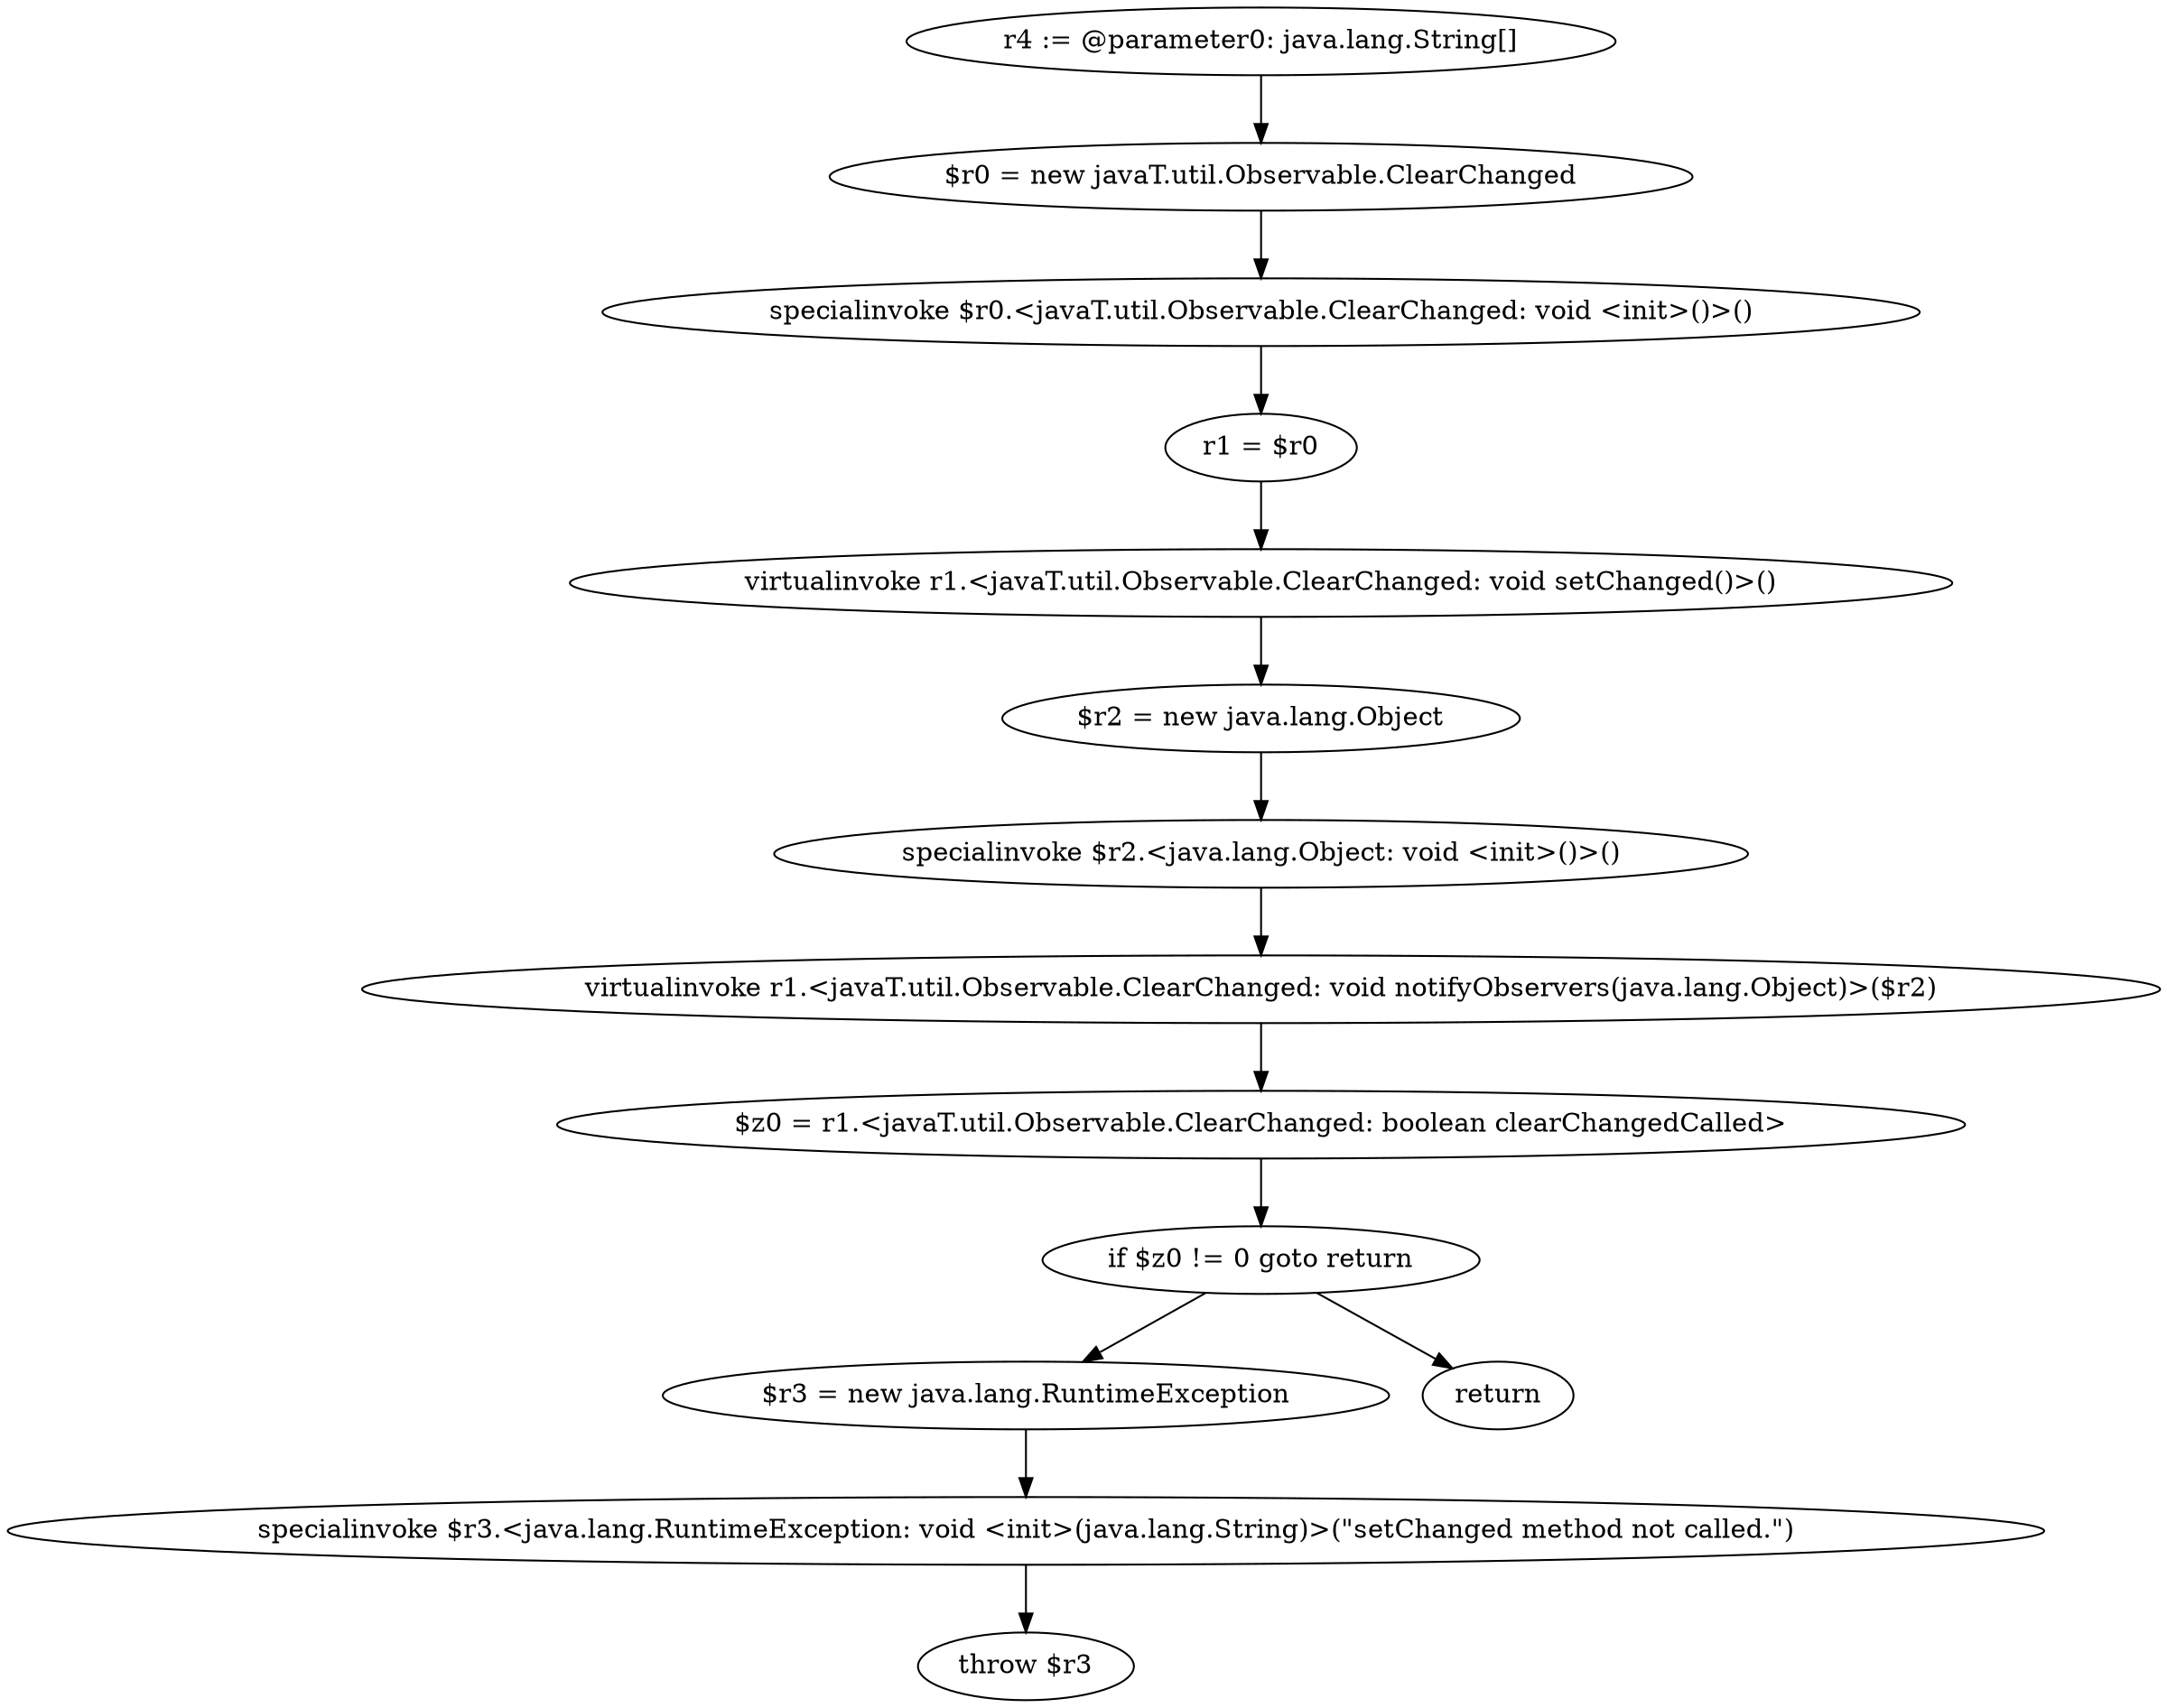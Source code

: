 digraph "unitGraph" {
    "r4 := @parameter0: java.lang.String[]"
    "$r0 = new javaT.util.Observable.ClearChanged"
    "specialinvoke $r0.<javaT.util.Observable.ClearChanged: void <init>()>()"
    "r1 = $r0"
    "virtualinvoke r1.<javaT.util.Observable.ClearChanged: void setChanged()>()"
    "$r2 = new java.lang.Object"
    "specialinvoke $r2.<java.lang.Object: void <init>()>()"
    "virtualinvoke r1.<javaT.util.Observable.ClearChanged: void notifyObservers(java.lang.Object)>($r2)"
    "$z0 = r1.<javaT.util.Observable.ClearChanged: boolean clearChangedCalled>"
    "if $z0 != 0 goto return"
    "$r3 = new java.lang.RuntimeException"
    "specialinvoke $r3.<java.lang.RuntimeException: void <init>(java.lang.String)>(\"setChanged method not called.\")"
    "throw $r3"
    "return"
    "r4 := @parameter0: java.lang.String[]"->"$r0 = new javaT.util.Observable.ClearChanged";
    "$r0 = new javaT.util.Observable.ClearChanged"->"specialinvoke $r0.<javaT.util.Observable.ClearChanged: void <init>()>()";
    "specialinvoke $r0.<javaT.util.Observable.ClearChanged: void <init>()>()"->"r1 = $r0";
    "r1 = $r0"->"virtualinvoke r1.<javaT.util.Observable.ClearChanged: void setChanged()>()";
    "virtualinvoke r1.<javaT.util.Observable.ClearChanged: void setChanged()>()"->"$r2 = new java.lang.Object";
    "$r2 = new java.lang.Object"->"specialinvoke $r2.<java.lang.Object: void <init>()>()";
    "specialinvoke $r2.<java.lang.Object: void <init>()>()"->"virtualinvoke r1.<javaT.util.Observable.ClearChanged: void notifyObservers(java.lang.Object)>($r2)";
    "virtualinvoke r1.<javaT.util.Observable.ClearChanged: void notifyObservers(java.lang.Object)>($r2)"->"$z0 = r1.<javaT.util.Observable.ClearChanged: boolean clearChangedCalled>";
    "$z0 = r1.<javaT.util.Observable.ClearChanged: boolean clearChangedCalled>"->"if $z0 != 0 goto return";
    "if $z0 != 0 goto return"->"$r3 = new java.lang.RuntimeException";
    "if $z0 != 0 goto return"->"return";
    "$r3 = new java.lang.RuntimeException"->"specialinvoke $r3.<java.lang.RuntimeException: void <init>(java.lang.String)>(\"setChanged method not called.\")";
    "specialinvoke $r3.<java.lang.RuntimeException: void <init>(java.lang.String)>(\"setChanged method not called.\")"->"throw $r3";
}
